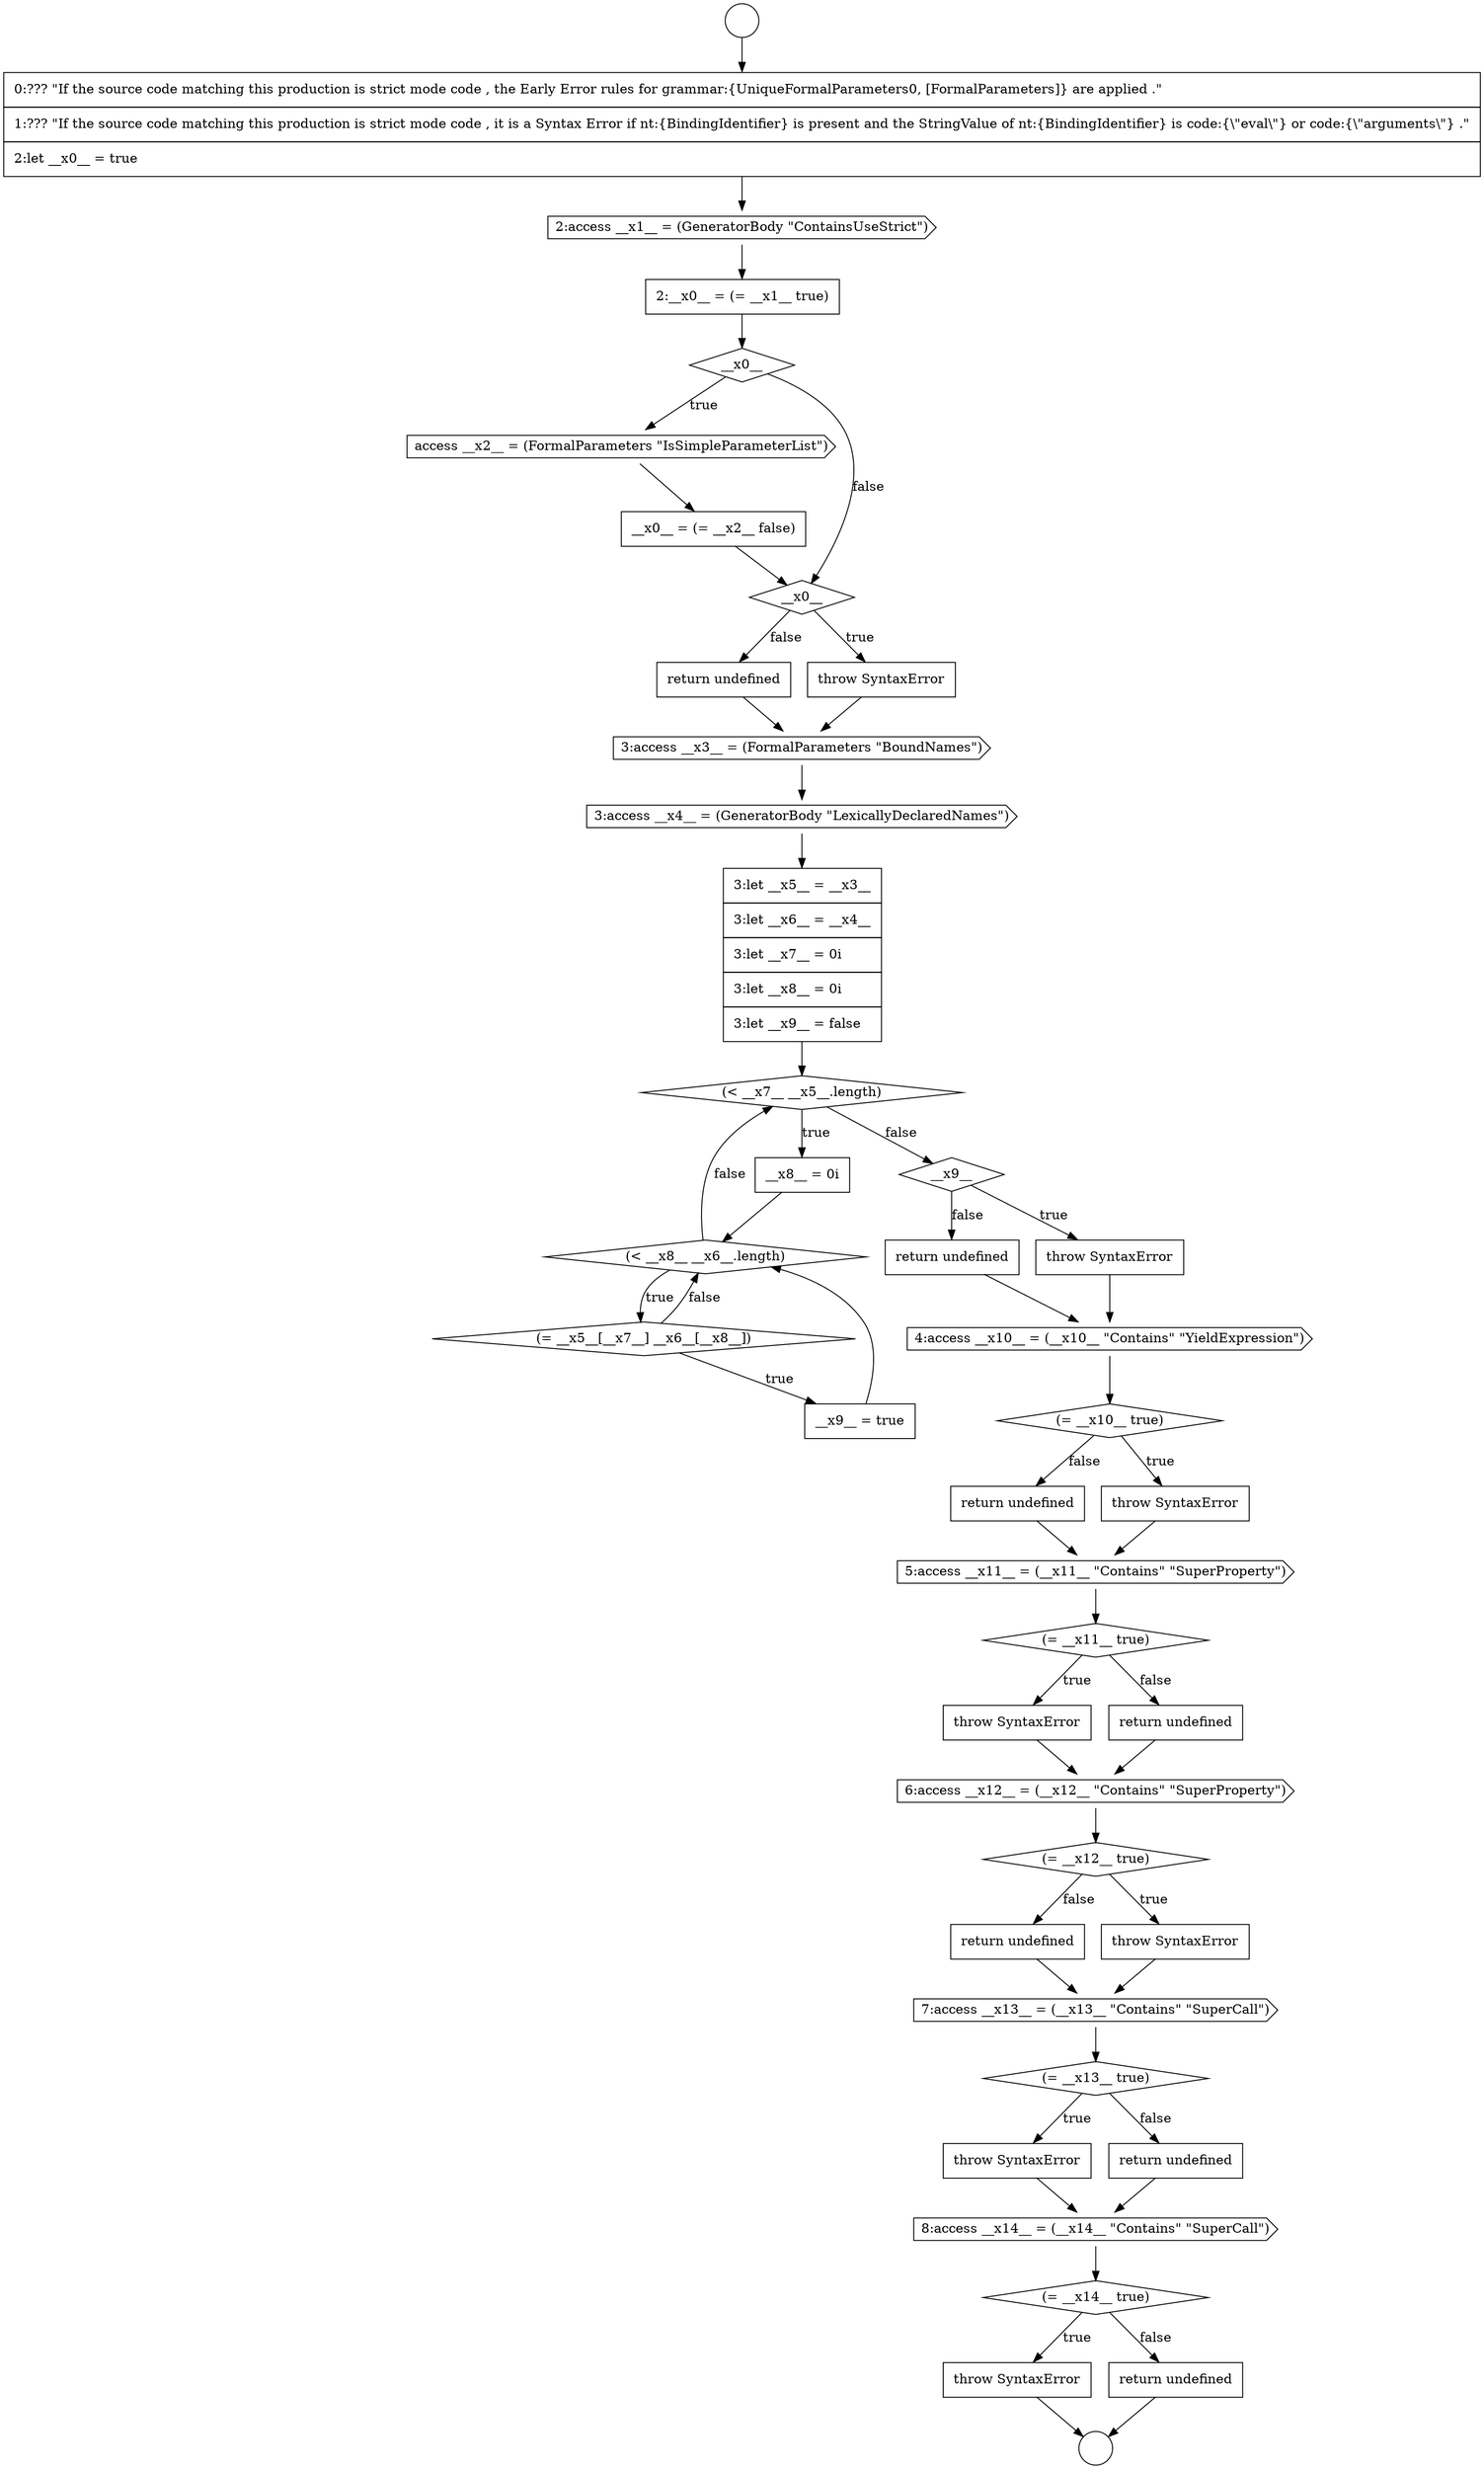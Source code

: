 digraph {
  node18921 [shape=none, margin=0, label=<<font color="black">
    <table border="0" cellborder="1" cellspacing="0" cellpadding="10">
      <tr><td align="left">0:??? &quot;If the source code matching this production is strict mode code , the Early Error rules for grammar:{UniqueFormalParameters0, [FormalParameters]} are applied .&quot;</td></tr>
      <tr><td align="left">1:??? &quot;If the source code matching this production is strict mode code , it is a Syntax Error if nt:{BindingIdentifier} is present and the StringValue of nt:{BindingIdentifier} is code:{\&quot;eval\&quot;} or code:{\&quot;arguments\&quot;} .&quot;</td></tr>
      <tr><td align="left">2:let __x0__ = true</td></tr>
    </table>
  </font>> color="black" fillcolor="white" style=filled]
  node18930 [shape=cds, label=<<font color="black">3:access __x3__ = (FormalParameters &quot;BoundNames&quot;)</font>> color="black" fillcolor="white" style=filled]
  node18937 [shape=none, margin=0, label=<<font color="black">
    <table border="0" cellborder="1" cellspacing="0" cellpadding="10">
      <tr><td align="left">__x9__ = true</td></tr>
    </table>
  </font>> color="black" fillcolor="white" style=filled]
  node18931 [shape=cds, label=<<font color="black">3:access __x4__ = (GeneratorBody &quot;LexicallyDeclaredNames&quot;)</font>> color="black" fillcolor="white" style=filled]
  node18935 [shape=diamond, label=<<font color="black">(&lt; __x8__ __x6__.length)</font>> color="black" fillcolor="white" style=filled]
  node18952 [shape=none, margin=0, label=<<font color="black">
    <table border="0" cellborder="1" cellspacing="0" cellpadding="10">
      <tr><td align="left">return undefined</td></tr>
    </table>
  </font>> color="black" fillcolor="white" style=filled]
  node18919 [shape=circle label=" " color="black" fillcolor="white" style=filled]
  node18929 [shape=none, margin=0, label=<<font color="black">
    <table border="0" cellborder="1" cellspacing="0" cellpadding="10">
      <tr><td align="left">return undefined</td></tr>
    </table>
  </font>> color="black" fillcolor="white" style=filled]
  node18939 [shape=none, margin=0, label=<<font color="black">
    <table border="0" cellborder="1" cellspacing="0" cellpadding="10">
      <tr><td align="left">throw SyntaxError</td></tr>
    </table>
  </font>> color="black" fillcolor="white" style=filled]
  node18942 [shape=diamond, label=<<font color="black">(= __x10__ true)</font>> color="black" fillcolor="white" style=filled]
  node18951 [shape=none, margin=0, label=<<font color="black">
    <table border="0" cellborder="1" cellspacing="0" cellpadding="10">
      <tr><td align="left">throw SyntaxError</td></tr>
    </table>
  </font>> color="black" fillcolor="white" style=filled]
  node18925 [shape=cds, label=<<font color="black">access __x2__ = (FormalParameters &quot;IsSimpleParameterList&quot;)</font>> color="black" fillcolor="white" style=filled]
  node18949 [shape=cds, label=<<font color="black">6:access __x12__ = (__x12__ &quot;Contains&quot; &quot;SuperProperty&quot;)</font>> color="black" fillcolor="white" style=filled]
  node18938 [shape=diamond, label=<<font color="black">__x9__</font>> color="black" fillcolor="white" style=filled]
  node18955 [shape=none, margin=0, label=<<font color="black">
    <table border="0" cellborder="1" cellspacing="0" cellpadding="10">
      <tr><td align="left">throw SyntaxError</td></tr>
    </table>
  </font>> color="black" fillcolor="white" style=filled]
  node18920 [shape=circle label=" " color="black" fillcolor="white" style=filled]
  node18933 [shape=diamond, label=<<font color="black">(&lt; __x7__ __x5__.length)</font>> color="black" fillcolor="white" style=filled]
  node18945 [shape=cds, label=<<font color="black">5:access __x11__ = (__x11__ &quot;Contains&quot; &quot;SuperProperty&quot;)</font>> color="black" fillcolor="white" style=filled]
  node18959 [shape=none, margin=0, label=<<font color="black">
    <table border="0" cellborder="1" cellspacing="0" cellpadding="10">
      <tr><td align="left">throw SyntaxError</td></tr>
    </table>
  </font>> color="black" fillcolor="white" style=filled]
  node18928 [shape=none, margin=0, label=<<font color="black">
    <table border="0" cellborder="1" cellspacing="0" cellpadding="10">
      <tr><td align="left">throw SyntaxError</td></tr>
    </table>
  </font>> color="black" fillcolor="white" style=filled]
  node18954 [shape=diamond, label=<<font color="black">(= __x13__ true)</font>> color="black" fillcolor="white" style=filled]
  node18941 [shape=cds, label=<<font color="black">4:access __x10__ = (__x10__ &quot;Contains&quot; &quot;YieldExpression&quot;)</font>> color="black" fillcolor="white" style=filled]
  node18946 [shape=diamond, label=<<font color="black">(= __x11__ true)</font>> color="black" fillcolor="white" style=filled]
  node18934 [shape=none, margin=0, label=<<font color="black">
    <table border="0" cellborder="1" cellspacing="0" cellpadding="10">
      <tr><td align="left">__x8__ = 0i</td></tr>
    </table>
  </font>> color="black" fillcolor="white" style=filled]
  node18958 [shape=diamond, label=<<font color="black">(= __x14__ true)</font>> color="black" fillcolor="white" style=filled]
  node18924 [shape=diamond, label=<<font color="black">__x0__</font>> color="black" fillcolor="white" style=filled]
  node18953 [shape=cds, label=<<font color="black">7:access __x13__ = (__x13__ &quot;Contains&quot; &quot;SuperCall&quot;)</font>> color="black" fillcolor="white" style=filled]
  node18927 [shape=diamond, label=<<font color="black">__x0__</font>> color="black" fillcolor="white" style=filled]
  node18944 [shape=none, margin=0, label=<<font color="black">
    <table border="0" cellborder="1" cellspacing="0" cellpadding="10">
      <tr><td align="left">return undefined</td></tr>
    </table>
  </font>> color="black" fillcolor="white" style=filled]
  node18923 [shape=none, margin=0, label=<<font color="black">
    <table border="0" cellborder="1" cellspacing="0" cellpadding="10">
      <tr><td align="left">2:__x0__ = (= __x1__ true)</td></tr>
    </table>
  </font>> color="black" fillcolor="white" style=filled]
  node18947 [shape=none, margin=0, label=<<font color="black">
    <table border="0" cellborder="1" cellspacing="0" cellpadding="10">
      <tr><td align="left">throw SyntaxError</td></tr>
    </table>
  </font>> color="black" fillcolor="white" style=filled]
  node18957 [shape=cds, label=<<font color="black">8:access __x14__ = (__x14__ &quot;Contains&quot; &quot;SuperCall&quot;)</font>> color="black" fillcolor="white" style=filled]
  node18940 [shape=none, margin=0, label=<<font color="black">
    <table border="0" cellborder="1" cellspacing="0" cellpadding="10">
      <tr><td align="left">return undefined</td></tr>
    </table>
  </font>> color="black" fillcolor="white" style=filled]
  node18926 [shape=none, margin=0, label=<<font color="black">
    <table border="0" cellborder="1" cellspacing="0" cellpadding="10">
      <tr><td align="left">__x0__ = (= __x2__ false)</td></tr>
    </table>
  </font>> color="black" fillcolor="white" style=filled]
  node18956 [shape=none, margin=0, label=<<font color="black">
    <table border="0" cellborder="1" cellspacing="0" cellpadding="10">
      <tr><td align="left">return undefined</td></tr>
    </table>
  </font>> color="black" fillcolor="white" style=filled]
  node18943 [shape=none, margin=0, label=<<font color="black">
    <table border="0" cellborder="1" cellspacing="0" cellpadding="10">
      <tr><td align="left">throw SyntaxError</td></tr>
    </table>
  </font>> color="black" fillcolor="white" style=filled]
  node18950 [shape=diamond, label=<<font color="black">(= __x12__ true)</font>> color="black" fillcolor="white" style=filled]
  node18932 [shape=none, margin=0, label=<<font color="black">
    <table border="0" cellborder="1" cellspacing="0" cellpadding="10">
      <tr><td align="left">3:let __x5__ = __x3__</td></tr>
      <tr><td align="left">3:let __x6__ = __x4__</td></tr>
      <tr><td align="left">3:let __x7__ = 0i</td></tr>
      <tr><td align="left">3:let __x8__ = 0i</td></tr>
      <tr><td align="left">3:let __x9__ = false</td></tr>
    </table>
  </font>> color="black" fillcolor="white" style=filled]
  node18960 [shape=none, margin=0, label=<<font color="black">
    <table border="0" cellborder="1" cellspacing="0" cellpadding="10">
      <tr><td align="left">return undefined</td></tr>
    </table>
  </font>> color="black" fillcolor="white" style=filled]
  node18922 [shape=cds, label=<<font color="black">2:access __x1__ = (GeneratorBody &quot;ContainsUseStrict&quot;)</font>> color="black" fillcolor="white" style=filled]
  node18948 [shape=none, margin=0, label=<<font color="black">
    <table border="0" cellborder="1" cellspacing="0" cellpadding="10">
      <tr><td align="left">return undefined</td></tr>
    </table>
  </font>> color="black" fillcolor="white" style=filled]
  node18936 [shape=diamond, label=<<font color="black">(= __x5__[__x7__] __x6__[__x8__])</font>> color="black" fillcolor="white" style=filled]
  node18950 -> node18951 [label=<<font color="black">true</font>> color="black"]
  node18950 -> node18952 [label=<<font color="black">false</font>> color="black"]
  node18955 -> node18957 [ color="black"]
  node18921 -> node18922 [ color="black"]
  node18922 -> node18923 [ color="black"]
  node18949 -> node18950 [ color="black"]
  node18933 -> node18934 [label=<<font color="black">true</font>> color="black"]
  node18933 -> node18938 [label=<<font color="black">false</font>> color="black"]
  node18954 -> node18955 [label=<<font color="black">true</font>> color="black"]
  node18954 -> node18956 [label=<<font color="black">false</font>> color="black"]
  node18925 -> node18926 [ color="black"]
  node18931 -> node18932 [ color="black"]
  node18932 -> node18933 [ color="black"]
  node18957 -> node18958 [ color="black"]
  node18924 -> node18925 [label=<<font color="black">true</font>> color="black"]
  node18924 -> node18927 [label=<<font color="black">false</font>> color="black"]
  node18959 -> node18920 [ color="black"]
  node18942 -> node18943 [label=<<font color="black">true</font>> color="black"]
  node18942 -> node18944 [label=<<font color="black">false</font>> color="black"]
  node18936 -> node18937 [label=<<font color="black">true</font>> color="black"]
  node18936 -> node18935 [label=<<font color="black">false</font>> color="black"]
  node18952 -> node18953 [ color="black"]
  node18940 -> node18941 [ color="black"]
  node18935 -> node18936 [label=<<font color="black">true</font>> color="black"]
  node18935 -> node18933 [label=<<font color="black">false</font>> color="black"]
  node18953 -> node18954 [ color="black"]
  node18960 -> node18920 [ color="black"]
  node18923 -> node18924 [ color="black"]
  node18941 -> node18942 [ color="black"]
  node18926 -> node18927 [ color="black"]
  node18947 -> node18949 [ color="black"]
  node18951 -> node18953 [ color="black"]
  node18937 -> node18935 [ color="black"]
  node18945 -> node18946 [ color="black"]
  node18943 -> node18945 [ color="black"]
  node18944 -> node18945 [ color="black"]
  node18946 -> node18947 [label=<<font color="black">true</font>> color="black"]
  node18946 -> node18948 [label=<<font color="black">false</font>> color="black"]
  node18938 -> node18939 [label=<<font color="black">true</font>> color="black"]
  node18938 -> node18940 [label=<<font color="black">false</font>> color="black"]
  node18948 -> node18949 [ color="black"]
  node18929 -> node18930 [ color="black"]
  node18934 -> node18935 [ color="black"]
  node18930 -> node18931 [ color="black"]
  node18956 -> node18957 [ color="black"]
  node18928 -> node18930 [ color="black"]
  node18939 -> node18941 [ color="black"]
  node18927 -> node18928 [label=<<font color="black">true</font>> color="black"]
  node18927 -> node18929 [label=<<font color="black">false</font>> color="black"]
  node18958 -> node18959 [label=<<font color="black">true</font>> color="black"]
  node18958 -> node18960 [label=<<font color="black">false</font>> color="black"]
  node18919 -> node18921 [ color="black"]
}
